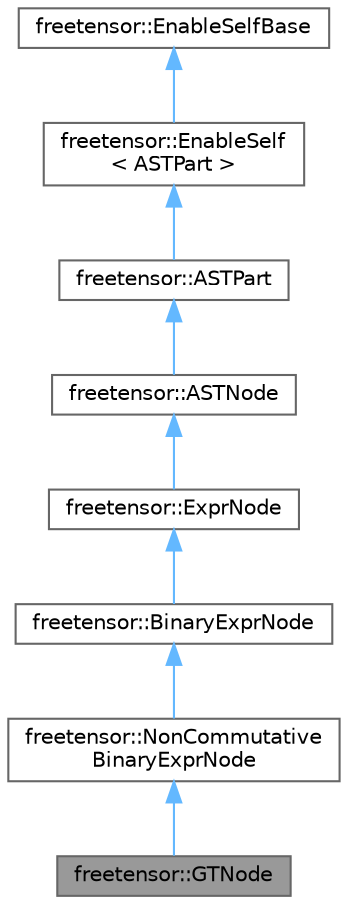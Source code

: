digraph "freetensor::GTNode"
{
 // LATEX_PDF_SIZE
  bgcolor="transparent";
  edge [fontname=Helvetica,fontsize=10,labelfontname=Helvetica,labelfontsize=10];
  node [fontname=Helvetica,fontsize=10,shape=box,height=0.2,width=0.4];
  Node1 [label="freetensor::GTNode",height=0.2,width=0.4,color="gray40", fillcolor="grey60", style="filled", fontcolor="black",tooltip=" "];
  Node2 -> Node1 [dir="back",color="steelblue1",style="solid"];
  Node2 [label="freetensor::NonCommutative\lBinaryExprNode",height=0.2,width=0.4,color="gray40", fillcolor="white", style="filled",URL="$classfreetensor_1_1NonCommutativeBinaryExprNode.html",tooltip=" "];
  Node3 -> Node2 [dir="back",color="steelblue1",style="solid"];
  Node3 [label="freetensor::BinaryExprNode",height=0.2,width=0.4,color="gray40", fillcolor="white", style="filled",URL="$classfreetensor_1_1BinaryExprNode.html",tooltip=" "];
  Node4 -> Node3 [dir="back",color="steelblue1",style="solid"];
  Node4 [label="freetensor::ExprNode",height=0.2,width=0.4,color="gray40", fillcolor="white", style="filled",URL="$classfreetensor_1_1ExprNode.html",tooltip=" "];
  Node5 -> Node4 [dir="back",color="steelblue1",style="solid"];
  Node5 [label="freetensor::ASTNode",height=0.2,width=0.4,color="gray40", fillcolor="white", style="filled",URL="$classfreetensor_1_1ASTNode.html",tooltip=" "];
  Node6 -> Node5 [dir="back",color="steelblue1",style="solid"];
  Node6 [label="freetensor::ASTPart",height=0.2,width=0.4,color="gray40", fillcolor="white", style="filled",URL="$classfreetensor_1_1ASTPart.html",tooltip=" "];
  Node7 -> Node6 [dir="back",color="steelblue1",style="solid"];
  Node7 [label="freetensor::EnableSelf\l\< ASTPart \>",height=0.2,width=0.4,color="gray40", fillcolor="white", style="filled",URL="$classfreetensor_1_1EnableSelf.html",tooltip=" "];
  Node8 -> Node7 [dir="back",color="steelblue1",style="solid"];
  Node8 [label="freetensor::EnableSelfBase",height=0.2,width=0.4,color="gray40", fillcolor="white", style="filled",URL="$classfreetensor_1_1EnableSelfBase.html",tooltip=" "];
}
